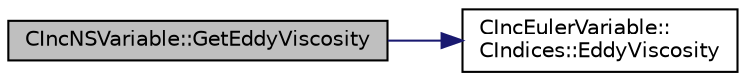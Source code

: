 digraph "CIncNSVariable::GetEddyViscosity"
{
 // LATEX_PDF_SIZE
  edge [fontname="Helvetica",fontsize="10",labelfontname="Helvetica",labelfontsize="10"];
  node [fontname="Helvetica",fontsize="10",shape=record];
  rankdir="LR";
  Node1 [label="CIncNSVariable::GetEddyViscosity",height=0.2,width=0.4,color="black", fillcolor="grey75", style="filled", fontcolor="black",tooltip="Get the eddy viscosity of the flow."];
  Node1 -> Node2 [color="midnightblue",fontsize="10",style="solid",fontname="Helvetica"];
  Node2 [label="CIncEulerVariable::\lCIndices::EddyViscosity",height=0.2,width=0.4,color="black", fillcolor="white", style="filled",URL="$structCIncEulerVariable_1_1CIndices.html#aaff16d6fc08e8699b6e220afb46e308d",tooltip=" "];
}
